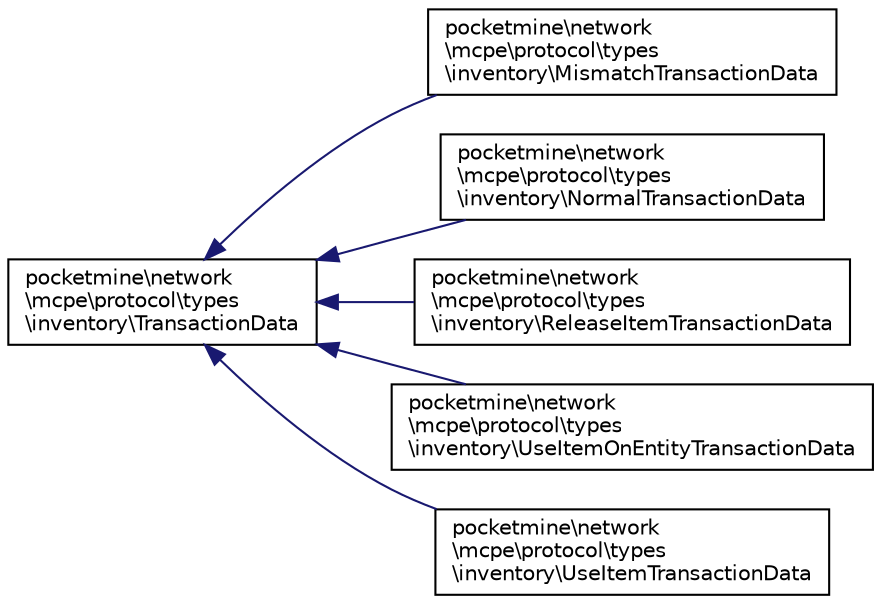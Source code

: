 digraph "Graphical Class Hierarchy"
{
 // INTERACTIVE_SVG=YES
 // LATEX_PDF_SIZE
  edge [fontname="Helvetica",fontsize="10",labelfontname="Helvetica",labelfontsize="10"];
  node [fontname="Helvetica",fontsize="10",shape=record];
  rankdir="LR";
  Node0 [label="pocketmine\\network\l\\mcpe\\protocol\\types\l\\inventory\\TransactionData",height=0.2,width=0.4,color="black", fillcolor="white", style="filled",URL="$d6/da6/classpocketmine_1_1network_1_1mcpe_1_1protocol_1_1types_1_1inventory_1_1_transaction_data.html",tooltip=" "];
  Node0 -> Node1 [dir="back",color="midnightblue",fontsize="10",style="solid",fontname="Helvetica"];
  Node1 [label="pocketmine\\network\l\\mcpe\\protocol\\types\l\\inventory\\MismatchTransactionData",height=0.2,width=0.4,color="black", fillcolor="white", style="filled",URL="$d7/da6/classpocketmine_1_1network_1_1mcpe_1_1protocol_1_1types_1_1inventory_1_1_mismatch_transaction_data.html",tooltip=" "];
  Node0 -> Node2 [dir="back",color="midnightblue",fontsize="10",style="solid",fontname="Helvetica"];
  Node2 [label="pocketmine\\network\l\\mcpe\\protocol\\types\l\\inventory\\NormalTransactionData",height=0.2,width=0.4,color="black", fillcolor="white", style="filled",URL="$de/da9/classpocketmine_1_1network_1_1mcpe_1_1protocol_1_1types_1_1inventory_1_1_normal_transaction_data.html",tooltip=" "];
  Node0 -> Node3 [dir="back",color="midnightblue",fontsize="10",style="solid",fontname="Helvetica"];
  Node3 [label="pocketmine\\network\l\\mcpe\\protocol\\types\l\\inventory\\ReleaseItemTransactionData",height=0.2,width=0.4,color="black", fillcolor="white", style="filled",URL="$d3/d35/classpocketmine_1_1network_1_1mcpe_1_1protocol_1_1types_1_1inventory_1_1_release_item_transaction_data.html",tooltip=" "];
  Node0 -> Node4 [dir="back",color="midnightblue",fontsize="10",style="solid",fontname="Helvetica"];
  Node4 [label="pocketmine\\network\l\\mcpe\\protocol\\types\l\\inventory\\UseItemOnEntityTransactionData",height=0.2,width=0.4,color="black", fillcolor="white", style="filled",URL="$d7/dfa/classpocketmine_1_1network_1_1mcpe_1_1protocol_1_1types_1_1inventory_1_1_use_item_on_entity_transaction_data.html",tooltip=" "];
  Node0 -> Node5 [dir="back",color="midnightblue",fontsize="10",style="solid",fontname="Helvetica"];
  Node5 [label="pocketmine\\network\l\\mcpe\\protocol\\types\l\\inventory\\UseItemTransactionData",height=0.2,width=0.4,color="black", fillcolor="white", style="filled",URL="$dd/d91/classpocketmine_1_1network_1_1mcpe_1_1protocol_1_1types_1_1inventory_1_1_use_item_transaction_data.html",tooltip=" "];
}
